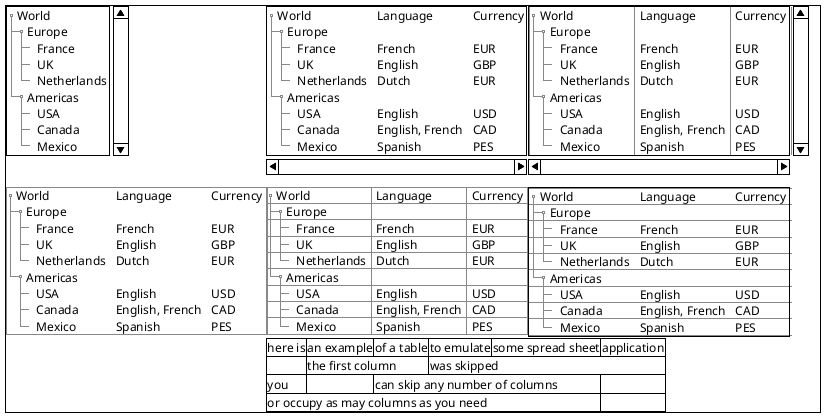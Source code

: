 @startuml salt_scrollbar_tree_table_test
@startsalt
{+
' + creates an edge around
    {SI
    ' simple tree within a vertically scrolled list
        {T
            +World
            ++ Europe
            +++ France
            +++ UK
            +++ Netherlands
            ++ Americas
            +++ USA 
            +++ Canada
            +++ Mexico
        }
    } | {S-
    ' multi-column tree within a horizontally scrolled list
        {T
            +World | Language | Currency
            ++ Europe  | . | .
            +++ France  | French | EUR
            +++ UK  | English | GBP
            +++ Netherlands  | Dutch | EUR
            ++ Americas | . | .
            +++ USA | English | USD
            +++ Canada |English, French | CAD
            +++ Mexico | Spanish | PES
        }
    } | {S
    ' multi-column tree with vertical separator within a double scrolled list
        {T!
            +World | Language | Currency
            ++ Europe  | . | .
            +++ France  | French | EUR
            +++ UK  | English | GBP
            +++ Netherlands  | Dutch | EUR
            ++ Americas | . | .
            +++ USA | English | USD
            +++ Canada |English, French | CAD
            +++ Mexico | Spanish | PES
        }
    }
    'next row!
    {T+
    'multu-column tree within own box without separators
            +World | Language | Currency
            ++ Europe  | . | .
            +++ France  | French | EUR
            +++ UK  | English | GBP
            +++ Netherlands  | Dutch | EUR
            ++ Americas | . | .
            +++ USA | English | USD
            +++ Canada |English, French | CAD
            +++ Mexico | Spanish | PES
    } | {T#
    'multu-column tree within own box with all separators
            +World | Language | Currency
            ++ Europe  | . | .
            +++ France  | French | EUR
            +++ UK  | English | GBP
            +++ Netherlands  | Dutch | EUR
            ++ Americas | . | .
            +++ USA | English | USD
            +++ Canada |English, French | CAD
            +++ Mexico | Spanish | PES
    } | {+
        {T-
    'multu-column tree with horizontal separators within external box
            +World | Language | Currency
            ++ Europe  | . | .
            +++ France  | French | EUR
            +++ UK  | English | GBP
            +++ Netherlands  | Dutch | EUR
            ++ Americas | . | .
            +++ USA | English | USD
            +++ Canada |English, French | CAD
            +++ Mexico | Spanish | PES
        }
    }
    'next row!, skip first columns, insert internal table spaning two columns
    . | {#
     here is | an example | of a table | to emulate | some spread sheet | application
     . | the first column | * | was skipped | * | * | *
     ' the last column above takes all awailable space!
     you | . | can skip any number of columns | * | * | . 
     or occupy as may columns as you need | * | * | * | * | .
    }| *

}
@endsalt
@enduml